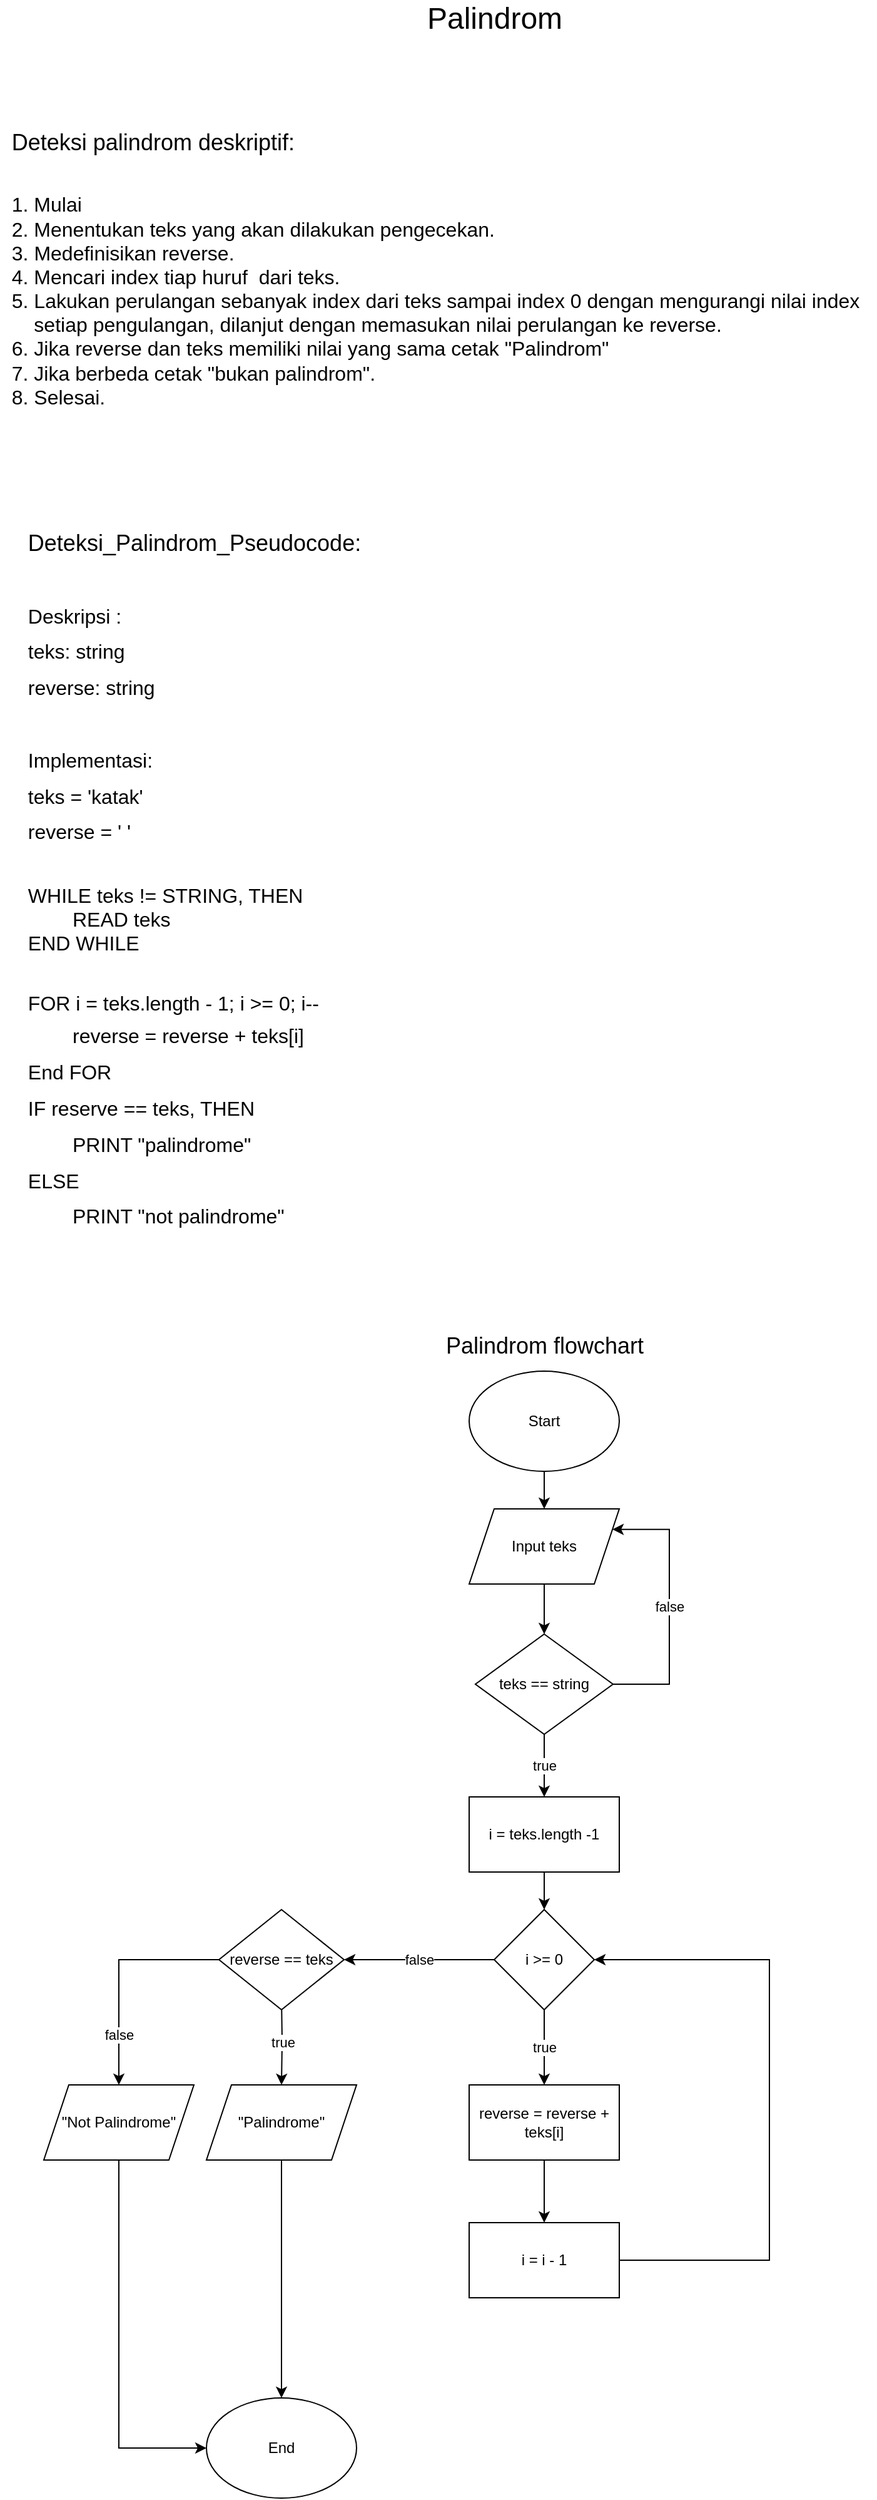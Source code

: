 <mxfile version="16.2.7" type="device"><diagram id="2x42vJXB-cGtDF2XqYAJ" name="Page-1"><mxGraphModel dx="1209" dy="-1520" grid="1" gridSize="10" guides="1" tooltips="1" connect="1" arrows="1" fold="1" page="1" pageScale="1" pageWidth="850" pageHeight="1100" math="0" shadow="0"><root><mxCell id="0"/><mxCell id="1" parent="0"/><mxCell id="zSySJfzu5DAHHWpjX7qB-3" value="" style="edgeStyle=orthogonalEdgeStyle;rounded=0;orthogonalLoop=1;jettySize=auto;html=1;" parent="1" source="zSySJfzu5DAHHWpjX7qB-1" target="zSySJfzu5DAHHWpjX7qB-2" edge="1"><mxGeometry relative="1" as="geometry"/></mxCell><mxCell id="zSySJfzu5DAHHWpjX7qB-1" value="Start" style="ellipse;whiteSpace=wrap;html=1;" parent="1" vertex="1"><mxGeometry x="380" y="3300" width="120" height="80" as="geometry"/></mxCell><mxCell id="CkkezZiVBmMjxoglrE4V-3" value="" style="edgeStyle=orthogonalEdgeStyle;rounded=0;orthogonalLoop=1;jettySize=auto;html=1;" parent="1" source="zSySJfzu5DAHHWpjX7qB-2" target="CkkezZiVBmMjxoglrE4V-1" edge="1"><mxGeometry relative="1" as="geometry"/></mxCell><mxCell id="zSySJfzu5DAHHWpjX7qB-2" value="Input teks" style="shape=parallelogram;perimeter=parallelogramPerimeter;whiteSpace=wrap;html=1;fixedSize=1;" parent="1" vertex="1"><mxGeometry x="380" y="3410" width="120" height="60" as="geometry"/></mxCell><mxCell id="zSySJfzu5DAHHWpjX7qB-7" value="" style="edgeStyle=orthogonalEdgeStyle;rounded=0;orthogonalLoop=1;jettySize=auto;html=1;" parent="1" source="zSySJfzu5DAHHWpjX7qB-4" target="zSySJfzu5DAHHWpjX7qB-6" edge="1"><mxGeometry relative="1" as="geometry"/></mxCell><mxCell id="zSySJfzu5DAHHWpjX7qB-4" value="i = teks.length -1" style="rounded=0;whiteSpace=wrap;html=1;" parent="1" vertex="1"><mxGeometry x="380" y="3640" width="120" height="60" as="geometry"/></mxCell><mxCell id="zSySJfzu5DAHHWpjX7qB-9" value="true" style="edgeStyle=orthogonalEdgeStyle;rounded=0;orthogonalLoop=1;jettySize=auto;html=1;" parent="1" source="zSySJfzu5DAHHWpjX7qB-6" target="zSySJfzu5DAHHWpjX7qB-8" edge="1"><mxGeometry relative="1" as="geometry"/></mxCell><mxCell id="zSySJfzu5DAHHWpjX7qB-17" value="false" style="edgeStyle=orthogonalEdgeStyle;rounded=0;orthogonalLoop=1;jettySize=auto;html=1;entryX=1;entryY=0.5;entryDx=0;entryDy=0;" parent="1" source="zSySJfzu5DAHHWpjX7qB-6" target="zSySJfzu5DAHHWpjX7qB-30" edge="1"><mxGeometry relative="1" as="geometry"><mxPoint x="290" y="3770" as="targetPoint"/></mxGeometry></mxCell><mxCell id="zSySJfzu5DAHHWpjX7qB-6" value="i &amp;gt;= 0" style="rhombus;whiteSpace=wrap;html=1;" parent="1" vertex="1"><mxGeometry x="400" y="3730" width="80" height="80" as="geometry"/></mxCell><mxCell id="zSySJfzu5DAHHWpjX7qB-14" value="" style="edgeStyle=orthogonalEdgeStyle;rounded=0;orthogonalLoop=1;jettySize=auto;html=1;" parent="1" source="zSySJfzu5DAHHWpjX7qB-8" target="zSySJfzu5DAHHWpjX7qB-10" edge="1"><mxGeometry relative="1" as="geometry"/></mxCell><mxCell id="zSySJfzu5DAHHWpjX7qB-8" value="reverse = reverse + teks[i]" style="rounded=0;whiteSpace=wrap;html=1;" parent="1" vertex="1"><mxGeometry x="380" y="3870" width="120" height="60" as="geometry"/></mxCell><mxCell id="zSySJfzu5DAHHWpjX7qB-10" value="i = i - 1" style="rounded=0;whiteSpace=wrap;html=1;" parent="1" vertex="1"><mxGeometry x="380" y="3980" width="120" height="60" as="geometry"/></mxCell><mxCell id="zSySJfzu5DAHHWpjX7qB-15" value="" style="endArrow=classic;html=1;rounded=0;entryX=1;entryY=0.5;entryDx=0;entryDy=0;exitX=1;exitY=0.5;exitDx=0;exitDy=0;" parent="1" source="zSySJfzu5DAHHWpjX7qB-10" target="zSySJfzu5DAHHWpjX7qB-6" edge="1"><mxGeometry width="50" height="50" relative="1" as="geometry"><mxPoint x="430" y="3880" as="sourcePoint"/><mxPoint x="480" y="3830" as="targetPoint"/><Array as="points"><mxPoint x="620" y="4010"/><mxPoint x="620" y="3770"/></Array></mxGeometry></mxCell><mxCell id="zSySJfzu5DAHHWpjX7qB-19" value="true" style="edgeStyle=orthogonalEdgeStyle;rounded=0;orthogonalLoop=1;jettySize=auto;html=1;" parent="1" target="zSySJfzu5DAHHWpjX7qB-18" edge="1"><mxGeometry relative="1" as="geometry"><mxPoint x="230" y="3800" as="sourcePoint"/></mxGeometry></mxCell><mxCell id="zSySJfzu5DAHHWpjX7qB-18" value="&quot;Palindrome&quot;" style="shape=parallelogram;perimeter=parallelogramPerimeter;whiteSpace=wrap;html=1;fixedSize=1;" parent="1" vertex="1"><mxGeometry x="170" y="3870" width="120" height="60" as="geometry"/></mxCell><mxCell id="zSySJfzu5DAHHWpjX7qB-20" value="&quot;Not Palindrome&quot;" style="shape=parallelogram;perimeter=parallelogramPerimeter;whiteSpace=wrap;html=1;fixedSize=1;" parent="1" vertex="1"><mxGeometry x="40" y="3870" width="120" height="60" as="geometry"/></mxCell><mxCell id="zSySJfzu5DAHHWpjX7qB-21" value="" style="endArrow=classic;html=1;rounded=0;exitX=0;exitY=0.5;exitDx=0;exitDy=0;" parent="1" source="zSySJfzu5DAHHWpjX7qB-30" target="zSySJfzu5DAHHWpjX7qB-20" edge="1"><mxGeometry width="50" height="50" relative="1" as="geometry"><mxPoint x="170" y="3770" as="sourcePoint"/><mxPoint x="500" y="3880" as="targetPoint"/><Array as="points"><mxPoint x="100" y="3770"/></Array></mxGeometry></mxCell><mxCell id="zSySJfzu5DAHHWpjX7qB-22" value="false" style="edgeLabel;html=1;align=center;verticalAlign=middle;resizable=0;points=[];" parent="zSySJfzu5DAHHWpjX7qB-21" vertex="1" connectable="0"><mxGeometry x="0.253" y="3" relative="1" as="geometry"><mxPoint x="-3" y="27" as="offset"/></mxGeometry></mxCell><mxCell id="zSySJfzu5DAHHWpjX7qB-23" value="End" style="ellipse;whiteSpace=wrap;html=1;" parent="1" vertex="1"><mxGeometry x="170" y="4120" width="120" height="80" as="geometry"/></mxCell><mxCell id="zSySJfzu5DAHHWpjX7qB-24" value="" style="endArrow=classic;html=1;rounded=0;exitX=0.5;exitY=1;exitDx=0;exitDy=0;entryX=0.5;entryY=0;entryDx=0;entryDy=0;" parent="1" source="zSySJfzu5DAHHWpjX7qB-18" target="zSySJfzu5DAHHWpjX7qB-23" edge="1"><mxGeometry width="50" height="50" relative="1" as="geometry"><mxPoint x="450" y="3930" as="sourcePoint"/><mxPoint x="430" y="4110" as="targetPoint"/><Array as="points"><mxPoint x="230" y="4070"/><mxPoint x="230" y="4080"/><mxPoint x="230" y="4100"/></Array></mxGeometry></mxCell><mxCell id="zSySJfzu5DAHHWpjX7qB-25" value="" style="endArrow=classic;html=1;rounded=0;exitX=0.5;exitY=1;exitDx=0;exitDy=0;entryX=0;entryY=0.5;entryDx=0;entryDy=0;" parent="1" source="zSySJfzu5DAHHWpjX7qB-20" target="zSySJfzu5DAHHWpjX7qB-23" edge="1"><mxGeometry width="50" height="50" relative="1" as="geometry"><mxPoint x="450" y="3930" as="sourcePoint"/><mxPoint x="500" y="3880" as="targetPoint"/><Array as="points"><mxPoint x="100" y="4160"/></Array></mxGeometry></mxCell><mxCell id="zSySJfzu5DAHHWpjX7qB-27" value="&lt;div style=&quot;text-align: left&quot;&gt;&lt;font style=&quot;font-size: 18px&quot;&gt;Deteksi palindrom deskriptif:&lt;/font&gt;&lt;/div&gt;&lt;div style=&quot;font-size: 24px ; text-align: left&quot;&gt;&lt;span style=&quot;font-size: medium&quot;&gt;&lt;br&gt;&lt;/span&gt;&lt;/div&gt;&lt;font size=&quot;3&quot;&gt;&lt;div style=&quot;text-align: left&quot;&gt;1. Mulai&lt;/div&gt;&lt;div style=&quot;text-align: left&quot;&gt;2. Menentukan teks yang akan dilakukan pengecekan.&lt;/div&gt;&lt;div style=&quot;text-align: left&quot;&gt;3.&amp;nbsp;&lt;span&gt;Medefinisikan reverse.&lt;/span&gt;&lt;/div&gt;&lt;/font&gt;&lt;font size=&quot;3&quot;&gt;&lt;div style=&quot;text-align: left&quot;&gt;4. Mencari index tiap huruf&amp;nbsp; dari teks.&lt;/div&gt;&lt;div style=&quot;text-align: left&quot;&gt;5. Lakukan perulangan sebanyak index dari teks sampai index 0 dengan mengurangi nilai index&amp;nbsp;&lt;/div&gt;&lt;div style=&quot;text-align: left&quot;&gt;&amp;nbsp; &amp;nbsp; setiap pengulangan, dilanjut dengan memasukan nilai perulangan ke reverse.&lt;/div&gt;&lt;div style=&quot;text-align: left&quot;&gt;6. Jika reverse dan teks memiliki nilai yang sama cetak &quot;Palindrom&quot;&amp;nbsp;&lt;/div&gt;&lt;div style=&quot;text-align: left&quot;&gt;7. Jika berbeda cetak &quot;bukan palindrom&quot;.&lt;/div&gt;&lt;div style=&quot;text-align: left&quot;&gt;8. Selesai.&lt;/div&gt;&lt;/font&gt;" style="text;html=1;align=center;verticalAlign=middle;resizable=0;points=[];autosize=1;strokeColor=none;fillColor=none;" parent="1" vertex="1"><mxGeometry x="5" y="2340" width="700" height="160" as="geometry"/></mxCell><mxCell id="zSySJfzu5DAHHWpjX7qB-30" value="reverse == teks" style="rhombus;whiteSpace=wrap;html=1;" parent="1" vertex="1"><mxGeometry x="180" y="3730" width="100" height="80" as="geometry"/></mxCell><mxCell id="zSySJfzu5DAHHWpjX7qB-31" value="&lt;div style=&quot;font-size: 24px ; text-align: left&quot;&gt;&lt;font style=&quot;font-size: 18px&quot;&gt;Deteksi_Palindrom_Pseudocode:&lt;/font&gt;&lt;/div&gt;&lt;div style=&quot;font-size: 24px ; text-align: left&quot;&gt;&lt;font size=&quot;3&quot;&gt;&lt;br&gt;&lt;/font&gt;&lt;/div&gt;&lt;div style=&quot;font-size: 24px ; text-align: left&quot;&gt;&lt;font size=&quot;3&quot;&gt;Deskripsi :&amp;nbsp;&lt;/font&gt;&lt;/div&gt;&lt;div style=&quot;font-size: 24px ; text-align: left&quot;&gt;&lt;font size=&quot;3&quot;&gt;teks: string&lt;/font&gt;&lt;/div&gt;&lt;div style=&quot;font-size: 24px ; text-align: left&quot;&gt;&lt;font size=&quot;3&quot;&gt;reverse: string&lt;/font&gt;&lt;/div&gt;&lt;div style=&quot;font-size: 24px ; text-align: left&quot;&gt;&lt;font size=&quot;3&quot;&gt;&lt;br&gt;&lt;/font&gt;&lt;/div&gt;&lt;div style=&quot;font-size: 24px ; text-align: left&quot;&gt;&lt;font size=&quot;3&quot;&gt;Implementasi:&lt;/font&gt;&lt;/div&gt;&lt;div style=&quot;font-size: 24px ; text-align: left&quot;&gt;&lt;font size=&quot;3&quot;&gt;teks = 'katak'&lt;/font&gt;&lt;/div&gt;&lt;div style=&quot;font-size: 24px ; text-align: left&quot;&gt;&lt;font size=&quot;3&quot;&gt;reverse = ' '&lt;/font&gt;&lt;/div&gt;&lt;div style=&quot;font-size: 24px ; text-align: left&quot;&gt;&lt;br&gt;&lt;/div&gt;&lt;div style=&quot;text-align: left&quot;&gt;&lt;font size=&quot;3&quot;&gt;WHILE teks != STRING, THEN&lt;/font&gt;&lt;/div&gt;&lt;div style=&quot;text-align: left&quot;&gt;&lt;font size=&quot;3&quot;&gt;&lt;span&gt;&#9;&lt;/span&gt;&lt;span style=&quot;white-space: pre&quot;&gt;&#9;&lt;/span&gt;READ teks&lt;/font&gt;&lt;/div&gt;&lt;div style=&quot;text-align: left&quot;&gt;&lt;span style=&quot;font-size: medium&quot;&gt;END WHILE&lt;/span&gt;&lt;/div&gt;&lt;div style=&quot;font-size: 24px ; text-align: left&quot;&gt;&lt;font size=&quot;3&quot;&gt;&lt;br&gt;&lt;/font&gt;&lt;/div&gt;&lt;div style=&quot;font-size: 24px ; text-align: left&quot;&gt;&lt;div style=&quot;font-size: 12px&quot;&gt;&lt;span style=&quot;font-size: medium&quot;&gt;FOR i = teks.length - 1; i &amp;gt;= 0; i--&amp;nbsp;&lt;/span&gt;&lt;/div&gt;&lt;div&gt;&lt;font size=&quot;3&quot;&gt;&lt;span&gt;&#9;&lt;/span&gt;&lt;span style=&quot;white-space: pre&quot;&gt;&#9;&lt;/span&gt;reverse = reverse + teks[i]&amp;nbsp;&lt;/font&gt;&lt;/div&gt;&lt;div&gt;&lt;font size=&quot;3&quot;&gt;End FOR&lt;/font&gt;&lt;/div&gt;&lt;div&gt;&lt;div&gt;&lt;font size=&quot;3&quot;&gt;IF reserve == teks, THEN&lt;/font&gt;&lt;/div&gt;&lt;div&gt;&lt;font size=&quot;3&quot;&gt;&lt;span&gt;&#9;&lt;/span&gt;&lt;span style=&quot;white-space: pre&quot;&gt;&#9;&lt;/span&gt;PRINT &quot;palindrome&quot;&lt;br&gt;&lt;/font&gt;&lt;/div&gt;&lt;div&gt;&lt;font size=&quot;3&quot;&gt;ELSE&lt;/font&gt;&lt;/div&gt;&lt;div&gt;&lt;font size=&quot;3&quot;&gt;&lt;span&gt;&#9;&lt;/span&gt;&lt;span style=&quot;white-space: pre&quot;&gt;&#9;&lt;/span&gt;PRINT &quot;not palindrome&quot;&lt;/font&gt;&lt;/div&gt;&lt;/div&gt;&lt;/div&gt;&lt;div style=&quot;font-size: 24px ; text-align: left&quot;&gt;&lt;br&gt;&lt;/div&gt;" style="text;html=1;align=center;verticalAlign=middle;resizable=0;points=[];autosize=1;strokeColor=none;fillColor=none;" parent="1" vertex="1"><mxGeometry x="20" y="2740" width="280" height="360" as="geometry"/></mxCell><mxCell id="zSySJfzu5DAHHWpjX7qB-32" value="&lt;font style=&quot;font-size: 18px&quot;&gt;Palindrom flowchart&lt;/font&gt;" style="text;html=1;align=center;verticalAlign=middle;resizable=0;points=[];autosize=1;strokeColor=none;fillColor=none;" parent="1" vertex="1"><mxGeometry x="355" y="3270" width="170" height="20" as="geometry"/></mxCell><mxCell id="zSySJfzu5DAHHWpjX7qB-33" value="&lt;font style=&quot;font-size: 24px&quot;&gt;Palindrom&lt;/font&gt;" style="text;html=1;align=center;verticalAlign=middle;resizable=0;points=[];autosize=1;strokeColor=none;fillColor=none;fontSize=18;" parent="1" vertex="1"><mxGeometry x="340" y="2205" width="120" height="30" as="geometry"/></mxCell><mxCell id="CkkezZiVBmMjxoglrE4V-7" value="true" style="edgeStyle=orthogonalEdgeStyle;rounded=0;orthogonalLoop=1;jettySize=auto;html=1;" parent="1" source="CkkezZiVBmMjxoglrE4V-1" target="zSySJfzu5DAHHWpjX7qB-4" edge="1"><mxGeometry relative="1" as="geometry"/></mxCell><mxCell id="CkkezZiVBmMjxoglrE4V-9" value="false" style="edgeStyle=orthogonalEdgeStyle;rounded=0;orthogonalLoop=1;jettySize=auto;html=1;entryX=1;entryY=0.25;entryDx=0;entryDy=0;exitX=1;exitY=0.5;exitDx=0;exitDy=0;" parent="1" source="CkkezZiVBmMjxoglrE4V-1" target="zSySJfzu5DAHHWpjX7qB-2" edge="1"><mxGeometry relative="1" as="geometry"><mxPoint x="580" y="3550" as="targetPoint"/><Array as="points"><mxPoint x="540" y="3550"/><mxPoint x="540" y="3426"/></Array></mxGeometry></mxCell><mxCell id="CkkezZiVBmMjxoglrE4V-1" value="teks == string" style="rhombus;whiteSpace=wrap;html=1;" parent="1" vertex="1"><mxGeometry x="385" y="3510" width="110" height="80" as="geometry"/></mxCell></root></mxGraphModel></diagram></mxfile>